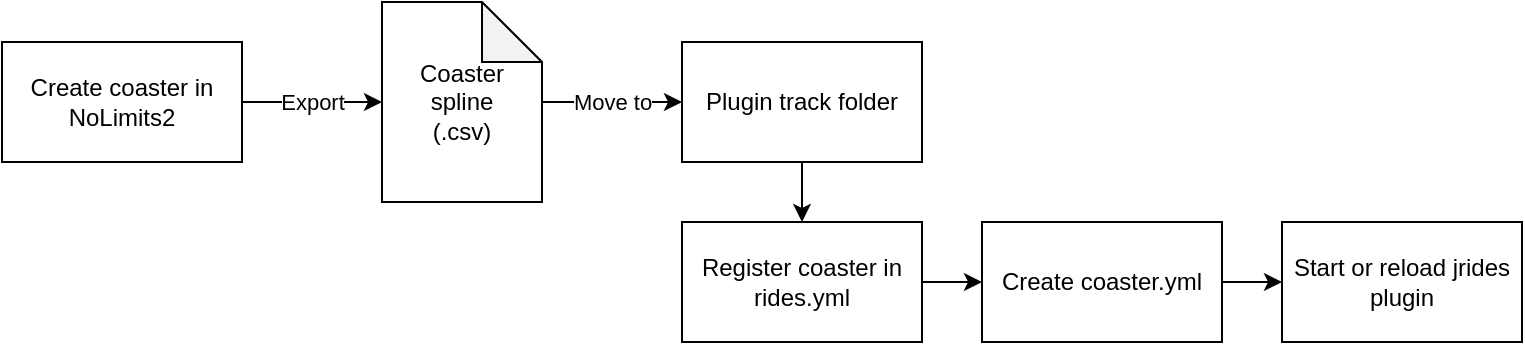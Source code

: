 <mxfile version="21.3.6" type="device">
  <diagram name="Page-1" id="jNRemmmj7_WjL-q7rc49">
    <mxGraphModel dx="1050" dy="541" grid="1" gridSize="10" guides="1" tooltips="1" connect="1" arrows="1" fold="1" page="1" pageScale="1" pageWidth="850" pageHeight="1100" math="0" shadow="0">
      <root>
        <mxCell id="0" />
        <mxCell id="1" parent="0" />
        <mxCell id="EDEQa70NWInMGwwUGn1H-4" value="Export" style="edgeStyle=orthogonalEdgeStyle;rounded=0;orthogonalLoop=1;jettySize=auto;html=1;" edge="1" parent="1" source="EDEQa70NWInMGwwUGn1H-1" target="EDEQa70NWInMGwwUGn1H-3">
          <mxGeometry relative="1" as="geometry" />
        </mxCell>
        <mxCell id="EDEQa70NWInMGwwUGn1H-1" value="Create coaster in NoLimits2" style="rounded=0;whiteSpace=wrap;html=1;" vertex="1" parent="1">
          <mxGeometry x="60" y="240" width="120" height="60" as="geometry" />
        </mxCell>
        <mxCell id="EDEQa70NWInMGwwUGn1H-6" value="Move to" style="edgeStyle=orthogonalEdgeStyle;rounded=0;orthogonalLoop=1;jettySize=auto;html=1;" edge="1" parent="1" source="EDEQa70NWInMGwwUGn1H-3" target="EDEQa70NWInMGwwUGn1H-5">
          <mxGeometry relative="1" as="geometry" />
        </mxCell>
        <mxCell id="EDEQa70NWInMGwwUGn1H-3" value="Coaster&lt;br&gt;spline&lt;br&gt;(.csv)" style="shape=note;whiteSpace=wrap;html=1;backgroundOutline=1;darkOpacity=0.05;" vertex="1" parent="1">
          <mxGeometry x="250" y="220" width="80" height="100" as="geometry" />
        </mxCell>
        <mxCell id="EDEQa70NWInMGwwUGn1H-8" value="" style="edgeStyle=orthogonalEdgeStyle;rounded=0;orthogonalLoop=1;jettySize=auto;html=1;" edge="1" parent="1" source="EDEQa70NWInMGwwUGn1H-5" target="EDEQa70NWInMGwwUGn1H-7">
          <mxGeometry relative="1" as="geometry" />
        </mxCell>
        <mxCell id="EDEQa70NWInMGwwUGn1H-5" value="Plugin track folder" style="rounded=0;whiteSpace=wrap;html=1;" vertex="1" parent="1">
          <mxGeometry x="400" y="240" width="120" height="60" as="geometry" />
        </mxCell>
        <mxCell id="EDEQa70NWInMGwwUGn1H-10" value="" style="edgeStyle=orthogonalEdgeStyle;rounded=0;orthogonalLoop=1;jettySize=auto;html=1;" edge="1" parent="1" source="EDEQa70NWInMGwwUGn1H-7" target="EDEQa70NWInMGwwUGn1H-9">
          <mxGeometry relative="1" as="geometry" />
        </mxCell>
        <mxCell id="EDEQa70NWInMGwwUGn1H-7" value="Register coaster in rides.yml" style="rounded=0;whiteSpace=wrap;html=1;" vertex="1" parent="1">
          <mxGeometry x="400" y="330" width="120" height="60" as="geometry" />
        </mxCell>
        <mxCell id="EDEQa70NWInMGwwUGn1H-12" value="" style="edgeStyle=orthogonalEdgeStyle;rounded=0;orthogonalLoop=1;jettySize=auto;html=1;" edge="1" parent="1" source="EDEQa70NWInMGwwUGn1H-9" target="EDEQa70NWInMGwwUGn1H-11">
          <mxGeometry relative="1" as="geometry" />
        </mxCell>
        <mxCell id="EDEQa70NWInMGwwUGn1H-9" value="Create coaster.yml" style="rounded=0;whiteSpace=wrap;html=1;" vertex="1" parent="1">
          <mxGeometry x="550" y="330" width="120" height="60" as="geometry" />
        </mxCell>
        <mxCell id="EDEQa70NWInMGwwUGn1H-11" value="Start or reload jrides plugin" style="rounded=0;whiteSpace=wrap;html=1;" vertex="1" parent="1">
          <mxGeometry x="700" y="330" width="120" height="60" as="geometry" />
        </mxCell>
      </root>
    </mxGraphModel>
  </diagram>
</mxfile>
